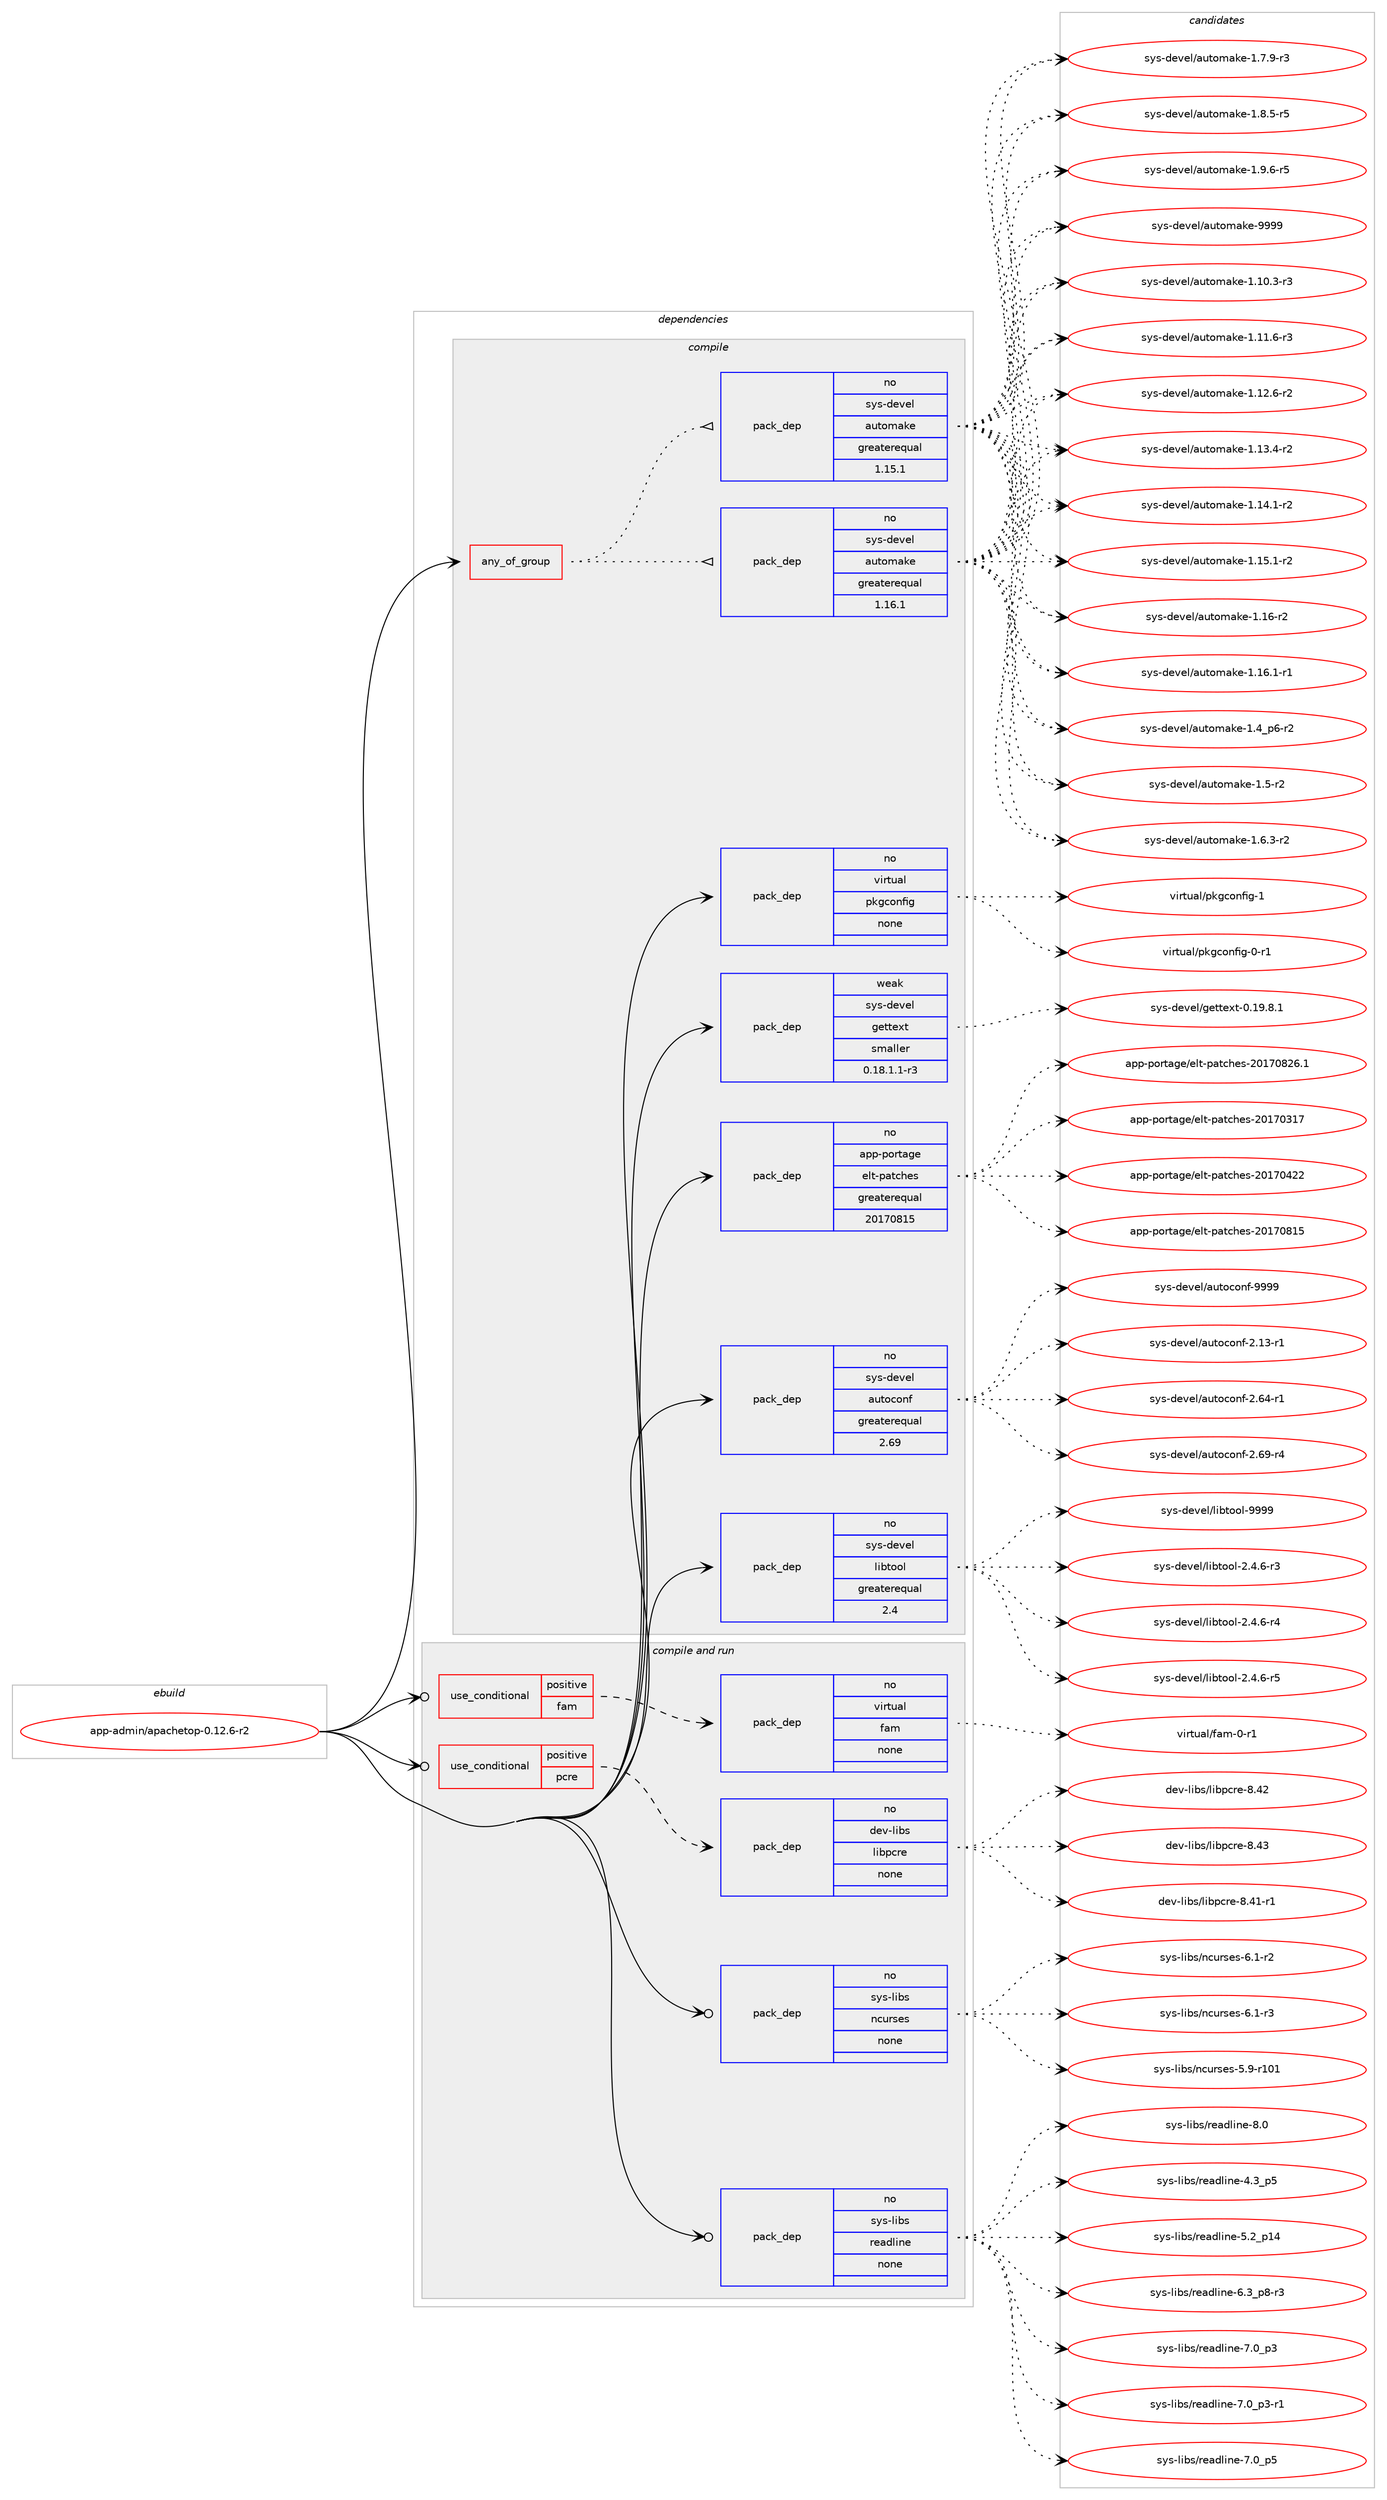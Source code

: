 digraph prolog {

# *************
# Graph options
# *************

newrank=true;
concentrate=true;
compound=true;
graph [rankdir=LR,fontname=Helvetica,fontsize=10,ranksep=1.5];#, ranksep=2.5, nodesep=0.2];
edge  [arrowhead=vee];
node  [fontname=Helvetica,fontsize=10];

# **********
# The ebuild
# **********

subgraph cluster_leftcol {
color=gray;
rank=same;
label=<<i>ebuild</i>>;
id [label="app-admin/apachetop-0.12.6-r2", color=red, width=4, href="../app-admin/apachetop-0.12.6-r2.svg"];
}

# ****************
# The dependencies
# ****************

subgraph cluster_midcol {
color=gray;
label=<<i>dependencies</i>>;
subgraph cluster_compile {
fillcolor="#eeeeee";
style=filled;
label=<<i>compile</i>>;
subgraph any19054 {
dependency1263893 [label=<<TABLE BORDER="0" CELLBORDER="1" CELLSPACING="0" CELLPADDING="4"><TR><TD CELLPADDING="10">any_of_group</TD></TR></TABLE>>, shape=none, color=red];subgraph pack899721 {
dependency1263894 [label=<<TABLE BORDER="0" CELLBORDER="1" CELLSPACING="0" CELLPADDING="4" WIDTH="220"><TR><TD ROWSPAN="6" CELLPADDING="30">pack_dep</TD></TR><TR><TD WIDTH="110">no</TD></TR><TR><TD>sys-devel</TD></TR><TR><TD>automake</TD></TR><TR><TD>greaterequal</TD></TR><TR><TD>1.16.1</TD></TR></TABLE>>, shape=none, color=blue];
}
dependency1263893:e -> dependency1263894:w [weight=20,style="dotted",arrowhead="oinv"];
subgraph pack899722 {
dependency1263895 [label=<<TABLE BORDER="0" CELLBORDER="1" CELLSPACING="0" CELLPADDING="4" WIDTH="220"><TR><TD ROWSPAN="6" CELLPADDING="30">pack_dep</TD></TR><TR><TD WIDTH="110">no</TD></TR><TR><TD>sys-devel</TD></TR><TR><TD>automake</TD></TR><TR><TD>greaterequal</TD></TR><TR><TD>1.15.1</TD></TR></TABLE>>, shape=none, color=blue];
}
dependency1263893:e -> dependency1263895:w [weight=20,style="dotted",arrowhead="oinv"];
}
id:e -> dependency1263893:w [weight=20,style="solid",arrowhead="vee"];
subgraph pack899723 {
dependency1263896 [label=<<TABLE BORDER="0" CELLBORDER="1" CELLSPACING="0" CELLPADDING="4" WIDTH="220"><TR><TD ROWSPAN="6" CELLPADDING="30">pack_dep</TD></TR><TR><TD WIDTH="110">no</TD></TR><TR><TD>app-portage</TD></TR><TR><TD>elt-patches</TD></TR><TR><TD>greaterequal</TD></TR><TR><TD>20170815</TD></TR></TABLE>>, shape=none, color=blue];
}
id:e -> dependency1263896:w [weight=20,style="solid",arrowhead="vee"];
subgraph pack899724 {
dependency1263897 [label=<<TABLE BORDER="0" CELLBORDER="1" CELLSPACING="0" CELLPADDING="4" WIDTH="220"><TR><TD ROWSPAN="6" CELLPADDING="30">pack_dep</TD></TR><TR><TD WIDTH="110">no</TD></TR><TR><TD>sys-devel</TD></TR><TR><TD>autoconf</TD></TR><TR><TD>greaterequal</TD></TR><TR><TD>2.69</TD></TR></TABLE>>, shape=none, color=blue];
}
id:e -> dependency1263897:w [weight=20,style="solid",arrowhead="vee"];
subgraph pack899725 {
dependency1263898 [label=<<TABLE BORDER="0" CELLBORDER="1" CELLSPACING="0" CELLPADDING="4" WIDTH="220"><TR><TD ROWSPAN="6" CELLPADDING="30">pack_dep</TD></TR><TR><TD WIDTH="110">no</TD></TR><TR><TD>sys-devel</TD></TR><TR><TD>libtool</TD></TR><TR><TD>greaterequal</TD></TR><TR><TD>2.4</TD></TR></TABLE>>, shape=none, color=blue];
}
id:e -> dependency1263898:w [weight=20,style="solid",arrowhead="vee"];
subgraph pack899726 {
dependency1263899 [label=<<TABLE BORDER="0" CELLBORDER="1" CELLSPACING="0" CELLPADDING="4" WIDTH="220"><TR><TD ROWSPAN="6" CELLPADDING="30">pack_dep</TD></TR><TR><TD WIDTH="110">no</TD></TR><TR><TD>virtual</TD></TR><TR><TD>pkgconfig</TD></TR><TR><TD>none</TD></TR><TR><TD></TD></TR></TABLE>>, shape=none, color=blue];
}
id:e -> dependency1263899:w [weight=20,style="solid",arrowhead="vee"];
subgraph pack899727 {
dependency1263900 [label=<<TABLE BORDER="0" CELLBORDER="1" CELLSPACING="0" CELLPADDING="4" WIDTH="220"><TR><TD ROWSPAN="6" CELLPADDING="30">pack_dep</TD></TR><TR><TD WIDTH="110">weak</TD></TR><TR><TD>sys-devel</TD></TR><TR><TD>gettext</TD></TR><TR><TD>smaller</TD></TR><TR><TD>0.18.1.1-r3</TD></TR></TABLE>>, shape=none, color=blue];
}
id:e -> dependency1263900:w [weight=20,style="solid",arrowhead="vee"];
}
subgraph cluster_compileandrun {
fillcolor="#eeeeee";
style=filled;
label=<<i>compile and run</i>>;
subgraph cond344602 {
dependency1263901 [label=<<TABLE BORDER="0" CELLBORDER="1" CELLSPACING="0" CELLPADDING="4"><TR><TD ROWSPAN="3" CELLPADDING="10">use_conditional</TD></TR><TR><TD>positive</TD></TR><TR><TD>fam</TD></TR></TABLE>>, shape=none, color=red];
subgraph pack899728 {
dependency1263902 [label=<<TABLE BORDER="0" CELLBORDER="1" CELLSPACING="0" CELLPADDING="4" WIDTH="220"><TR><TD ROWSPAN="6" CELLPADDING="30">pack_dep</TD></TR><TR><TD WIDTH="110">no</TD></TR><TR><TD>virtual</TD></TR><TR><TD>fam</TD></TR><TR><TD>none</TD></TR><TR><TD></TD></TR></TABLE>>, shape=none, color=blue];
}
dependency1263901:e -> dependency1263902:w [weight=20,style="dashed",arrowhead="vee"];
}
id:e -> dependency1263901:w [weight=20,style="solid",arrowhead="odotvee"];
subgraph cond344603 {
dependency1263903 [label=<<TABLE BORDER="0" CELLBORDER="1" CELLSPACING="0" CELLPADDING="4"><TR><TD ROWSPAN="3" CELLPADDING="10">use_conditional</TD></TR><TR><TD>positive</TD></TR><TR><TD>pcre</TD></TR></TABLE>>, shape=none, color=red];
subgraph pack899729 {
dependency1263904 [label=<<TABLE BORDER="0" CELLBORDER="1" CELLSPACING="0" CELLPADDING="4" WIDTH="220"><TR><TD ROWSPAN="6" CELLPADDING="30">pack_dep</TD></TR><TR><TD WIDTH="110">no</TD></TR><TR><TD>dev-libs</TD></TR><TR><TD>libpcre</TD></TR><TR><TD>none</TD></TR><TR><TD></TD></TR></TABLE>>, shape=none, color=blue];
}
dependency1263903:e -> dependency1263904:w [weight=20,style="dashed",arrowhead="vee"];
}
id:e -> dependency1263903:w [weight=20,style="solid",arrowhead="odotvee"];
subgraph pack899730 {
dependency1263905 [label=<<TABLE BORDER="0" CELLBORDER="1" CELLSPACING="0" CELLPADDING="4" WIDTH="220"><TR><TD ROWSPAN="6" CELLPADDING="30">pack_dep</TD></TR><TR><TD WIDTH="110">no</TD></TR><TR><TD>sys-libs</TD></TR><TR><TD>ncurses</TD></TR><TR><TD>none</TD></TR><TR><TD></TD></TR></TABLE>>, shape=none, color=blue];
}
id:e -> dependency1263905:w [weight=20,style="solid",arrowhead="odotvee"];
subgraph pack899731 {
dependency1263906 [label=<<TABLE BORDER="0" CELLBORDER="1" CELLSPACING="0" CELLPADDING="4" WIDTH="220"><TR><TD ROWSPAN="6" CELLPADDING="30">pack_dep</TD></TR><TR><TD WIDTH="110">no</TD></TR><TR><TD>sys-libs</TD></TR><TR><TD>readline</TD></TR><TR><TD>none</TD></TR><TR><TD></TD></TR></TABLE>>, shape=none, color=blue];
}
id:e -> dependency1263906:w [weight=20,style="solid",arrowhead="odotvee"];
}
subgraph cluster_run {
fillcolor="#eeeeee";
style=filled;
label=<<i>run</i>>;
}
}

# **************
# The candidates
# **************

subgraph cluster_choices {
rank=same;
color=gray;
label=<<i>candidates</i>>;

subgraph choice899721 {
color=black;
nodesep=1;
choice11512111545100101118101108479711711611110997107101454946494846514511451 [label="sys-devel/automake-1.10.3-r3", color=red, width=4,href="../sys-devel/automake-1.10.3-r3.svg"];
choice11512111545100101118101108479711711611110997107101454946494946544511451 [label="sys-devel/automake-1.11.6-r3", color=red, width=4,href="../sys-devel/automake-1.11.6-r3.svg"];
choice11512111545100101118101108479711711611110997107101454946495046544511450 [label="sys-devel/automake-1.12.6-r2", color=red, width=4,href="../sys-devel/automake-1.12.6-r2.svg"];
choice11512111545100101118101108479711711611110997107101454946495146524511450 [label="sys-devel/automake-1.13.4-r2", color=red, width=4,href="../sys-devel/automake-1.13.4-r2.svg"];
choice11512111545100101118101108479711711611110997107101454946495246494511450 [label="sys-devel/automake-1.14.1-r2", color=red, width=4,href="../sys-devel/automake-1.14.1-r2.svg"];
choice11512111545100101118101108479711711611110997107101454946495346494511450 [label="sys-devel/automake-1.15.1-r2", color=red, width=4,href="../sys-devel/automake-1.15.1-r2.svg"];
choice1151211154510010111810110847971171161111099710710145494649544511450 [label="sys-devel/automake-1.16-r2", color=red, width=4,href="../sys-devel/automake-1.16-r2.svg"];
choice11512111545100101118101108479711711611110997107101454946495446494511449 [label="sys-devel/automake-1.16.1-r1", color=red, width=4,href="../sys-devel/automake-1.16.1-r1.svg"];
choice115121115451001011181011084797117116111109971071014549465295112544511450 [label="sys-devel/automake-1.4_p6-r2", color=red, width=4,href="../sys-devel/automake-1.4_p6-r2.svg"];
choice11512111545100101118101108479711711611110997107101454946534511450 [label="sys-devel/automake-1.5-r2", color=red, width=4,href="../sys-devel/automake-1.5-r2.svg"];
choice115121115451001011181011084797117116111109971071014549465446514511450 [label="sys-devel/automake-1.6.3-r2", color=red, width=4,href="../sys-devel/automake-1.6.3-r2.svg"];
choice115121115451001011181011084797117116111109971071014549465546574511451 [label="sys-devel/automake-1.7.9-r3", color=red, width=4,href="../sys-devel/automake-1.7.9-r3.svg"];
choice115121115451001011181011084797117116111109971071014549465646534511453 [label="sys-devel/automake-1.8.5-r5", color=red, width=4,href="../sys-devel/automake-1.8.5-r5.svg"];
choice115121115451001011181011084797117116111109971071014549465746544511453 [label="sys-devel/automake-1.9.6-r5", color=red, width=4,href="../sys-devel/automake-1.9.6-r5.svg"];
choice115121115451001011181011084797117116111109971071014557575757 [label="sys-devel/automake-9999", color=red, width=4,href="../sys-devel/automake-9999.svg"];
dependency1263894:e -> choice11512111545100101118101108479711711611110997107101454946494846514511451:w [style=dotted,weight="100"];
dependency1263894:e -> choice11512111545100101118101108479711711611110997107101454946494946544511451:w [style=dotted,weight="100"];
dependency1263894:e -> choice11512111545100101118101108479711711611110997107101454946495046544511450:w [style=dotted,weight="100"];
dependency1263894:e -> choice11512111545100101118101108479711711611110997107101454946495146524511450:w [style=dotted,weight="100"];
dependency1263894:e -> choice11512111545100101118101108479711711611110997107101454946495246494511450:w [style=dotted,weight="100"];
dependency1263894:e -> choice11512111545100101118101108479711711611110997107101454946495346494511450:w [style=dotted,weight="100"];
dependency1263894:e -> choice1151211154510010111810110847971171161111099710710145494649544511450:w [style=dotted,weight="100"];
dependency1263894:e -> choice11512111545100101118101108479711711611110997107101454946495446494511449:w [style=dotted,weight="100"];
dependency1263894:e -> choice115121115451001011181011084797117116111109971071014549465295112544511450:w [style=dotted,weight="100"];
dependency1263894:e -> choice11512111545100101118101108479711711611110997107101454946534511450:w [style=dotted,weight="100"];
dependency1263894:e -> choice115121115451001011181011084797117116111109971071014549465446514511450:w [style=dotted,weight="100"];
dependency1263894:e -> choice115121115451001011181011084797117116111109971071014549465546574511451:w [style=dotted,weight="100"];
dependency1263894:e -> choice115121115451001011181011084797117116111109971071014549465646534511453:w [style=dotted,weight="100"];
dependency1263894:e -> choice115121115451001011181011084797117116111109971071014549465746544511453:w [style=dotted,weight="100"];
dependency1263894:e -> choice115121115451001011181011084797117116111109971071014557575757:w [style=dotted,weight="100"];
}
subgraph choice899722 {
color=black;
nodesep=1;
choice11512111545100101118101108479711711611110997107101454946494846514511451 [label="sys-devel/automake-1.10.3-r3", color=red, width=4,href="../sys-devel/automake-1.10.3-r3.svg"];
choice11512111545100101118101108479711711611110997107101454946494946544511451 [label="sys-devel/automake-1.11.6-r3", color=red, width=4,href="../sys-devel/automake-1.11.6-r3.svg"];
choice11512111545100101118101108479711711611110997107101454946495046544511450 [label="sys-devel/automake-1.12.6-r2", color=red, width=4,href="../sys-devel/automake-1.12.6-r2.svg"];
choice11512111545100101118101108479711711611110997107101454946495146524511450 [label="sys-devel/automake-1.13.4-r2", color=red, width=4,href="../sys-devel/automake-1.13.4-r2.svg"];
choice11512111545100101118101108479711711611110997107101454946495246494511450 [label="sys-devel/automake-1.14.1-r2", color=red, width=4,href="../sys-devel/automake-1.14.1-r2.svg"];
choice11512111545100101118101108479711711611110997107101454946495346494511450 [label="sys-devel/automake-1.15.1-r2", color=red, width=4,href="../sys-devel/automake-1.15.1-r2.svg"];
choice1151211154510010111810110847971171161111099710710145494649544511450 [label="sys-devel/automake-1.16-r2", color=red, width=4,href="../sys-devel/automake-1.16-r2.svg"];
choice11512111545100101118101108479711711611110997107101454946495446494511449 [label="sys-devel/automake-1.16.1-r1", color=red, width=4,href="../sys-devel/automake-1.16.1-r1.svg"];
choice115121115451001011181011084797117116111109971071014549465295112544511450 [label="sys-devel/automake-1.4_p6-r2", color=red, width=4,href="../sys-devel/automake-1.4_p6-r2.svg"];
choice11512111545100101118101108479711711611110997107101454946534511450 [label="sys-devel/automake-1.5-r2", color=red, width=4,href="../sys-devel/automake-1.5-r2.svg"];
choice115121115451001011181011084797117116111109971071014549465446514511450 [label="sys-devel/automake-1.6.3-r2", color=red, width=4,href="../sys-devel/automake-1.6.3-r2.svg"];
choice115121115451001011181011084797117116111109971071014549465546574511451 [label="sys-devel/automake-1.7.9-r3", color=red, width=4,href="../sys-devel/automake-1.7.9-r3.svg"];
choice115121115451001011181011084797117116111109971071014549465646534511453 [label="sys-devel/automake-1.8.5-r5", color=red, width=4,href="../sys-devel/automake-1.8.5-r5.svg"];
choice115121115451001011181011084797117116111109971071014549465746544511453 [label="sys-devel/automake-1.9.6-r5", color=red, width=4,href="../sys-devel/automake-1.9.6-r5.svg"];
choice115121115451001011181011084797117116111109971071014557575757 [label="sys-devel/automake-9999", color=red, width=4,href="../sys-devel/automake-9999.svg"];
dependency1263895:e -> choice11512111545100101118101108479711711611110997107101454946494846514511451:w [style=dotted,weight="100"];
dependency1263895:e -> choice11512111545100101118101108479711711611110997107101454946494946544511451:w [style=dotted,weight="100"];
dependency1263895:e -> choice11512111545100101118101108479711711611110997107101454946495046544511450:w [style=dotted,weight="100"];
dependency1263895:e -> choice11512111545100101118101108479711711611110997107101454946495146524511450:w [style=dotted,weight="100"];
dependency1263895:e -> choice11512111545100101118101108479711711611110997107101454946495246494511450:w [style=dotted,weight="100"];
dependency1263895:e -> choice11512111545100101118101108479711711611110997107101454946495346494511450:w [style=dotted,weight="100"];
dependency1263895:e -> choice1151211154510010111810110847971171161111099710710145494649544511450:w [style=dotted,weight="100"];
dependency1263895:e -> choice11512111545100101118101108479711711611110997107101454946495446494511449:w [style=dotted,weight="100"];
dependency1263895:e -> choice115121115451001011181011084797117116111109971071014549465295112544511450:w [style=dotted,weight="100"];
dependency1263895:e -> choice11512111545100101118101108479711711611110997107101454946534511450:w [style=dotted,weight="100"];
dependency1263895:e -> choice115121115451001011181011084797117116111109971071014549465446514511450:w [style=dotted,weight="100"];
dependency1263895:e -> choice115121115451001011181011084797117116111109971071014549465546574511451:w [style=dotted,weight="100"];
dependency1263895:e -> choice115121115451001011181011084797117116111109971071014549465646534511453:w [style=dotted,weight="100"];
dependency1263895:e -> choice115121115451001011181011084797117116111109971071014549465746544511453:w [style=dotted,weight="100"];
dependency1263895:e -> choice115121115451001011181011084797117116111109971071014557575757:w [style=dotted,weight="100"];
}
subgraph choice899723 {
color=black;
nodesep=1;
choice97112112451121111141169710310147101108116451129711699104101115455048495548514955 [label="app-portage/elt-patches-20170317", color=red, width=4,href="../app-portage/elt-patches-20170317.svg"];
choice97112112451121111141169710310147101108116451129711699104101115455048495548525050 [label="app-portage/elt-patches-20170422", color=red, width=4,href="../app-portage/elt-patches-20170422.svg"];
choice97112112451121111141169710310147101108116451129711699104101115455048495548564953 [label="app-portage/elt-patches-20170815", color=red, width=4,href="../app-portage/elt-patches-20170815.svg"];
choice971121124511211111411697103101471011081164511297116991041011154550484955485650544649 [label="app-portage/elt-patches-20170826.1", color=red, width=4,href="../app-portage/elt-patches-20170826.1.svg"];
dependency1263896:e -> choice97112112451121111141169710310147101108116451129711699104101115455048495548514955:w [style=dotted,weight="100"];
dependency1263896:e -> choice97112112451121111141169710310147101108116451129711699104101115455048495548525050:w [style=dotted,weight="100"];
dependency1263896:e -> choice97112112451121111141169710310147101108116451129711699104101115455048495548564953:w [style=dotted,weight="100"];
dependency1263896:e -> choice971121124511211111411697103101471011081164511297116991041011154550484955485650544649:w [style=dotted,weight="100"];
}
subgraph choice899724 {
color=black;
nodesep=1;
choice1151211154510010111810110847971171161119911111010245504649514511449 [label="sys-devel/autoconf-2.13-r1", color=red, width=4,href="../sys-devel/autoconf-2.13-r1.svg"];
choice1151211154510010111810110847971171161119911111010245504654524511449 [label="sys-devel/autoconf-2.64-r1", color=red, width=4,href="../sys-devel/autoconf-2.64-r1.svg"];
choice1151211154510010111810110847971171161119911111010245504654574511452 [label="sys-devel/autoconf-2.69-r4", color=red, width=4,href="../sys-devel/autoconf-2.69-r4.svg"];
choice115121115451001011181011084797117116111991111101024557575757 [label="sys-devel/autoconf-9999", color=red, width=4,href="../sys-devel/autoconf-9999.svg"];
dependency1263897:e -> choice1151211154510010111810110847971171161119911111010245504649514511449:w [style=dotted,weight="100"];
dependency1263897:e -> choice1151211154510010111810110847971171161119911111010245504654524511449:w [style=dotted,weight="100"];
dependency1263897:e -> choice1151211154510010111810110847971171161119911111010245504654574511452:w [style=dotted,weight="100"];
dependency1263897:e -> choice115121115451001011181011084797117116111991111101024557575757:w [style=dotted,weight="100"];
}
subgraph choice899725 {
color=black;
nodesep=1;
choice1151211154510010111810110847108105981161111111084550465246544511451 [label="sys-devel/libtool-2.4.6-r3", color=red, width=4,href="../sys-devel/libtool-2.4.6-r3.svg"];
choice1151211154510010111810110847108105981161111111084550465246544511452 [label="sys-devel/libtool-2.4.6-r4", color=red, width=4,href="../sys-devel/libtool-2.4.6-r4.svg"];
choice1151211154510010111810110847108105981161111111084550465246544511453 [label="sys-devel/libtool-2.4.6-r5", color=red, width=4,href="../sys-devel/libtool-2.4.6-r5.svg"];
choice1151211154510010111810110847108105981161111111084557575757 [label="sys-devel/libtool-9999", color=red, width=4,href="../sys-devel/libtool-9999.svg"];
dependency1263898:e -> choice1151211154510010111810110847108105981161111111084550465246544511451:w [style=dotted,weight="100"];
dependency1263898:e -> choice1151211154510010111810110847108105981161111111084550465246544511452:w [style=dotted,weight="100"];
dependency1263898:e -> choice1151211154510010111810110847108105981161111111084550465246544511453:w [style=dotted,weight="100"];
dependency1263898:e -> choice1151211154510010111810110847108105981161111111084557575757:w [style=dotted,weight="100"];
}
subgraph choice899726 {
color=black;
nodesep=1;
choice11810511411611797108471121071039911111010210510345484511449 [label="virtual/pkgconfig-0-r1", color=red, width=4,href="../virtual/pkgconfig-0-r1.svg"];
choice1181051141161179710847112107103991111101021051034549 [label="virtual/pkgconfig-1", color=red, width=4,href="../virtual/pkgconfig-1.svg"];
dependency1263899:e -> choice11810511411611797108471121071039911111010210510345484511449:w [style=dotted,weight="100"];
dependency1263899:e -> choice1181051141161179710847112107103991111101021051034549:w [style=dotted,weight="100"];
}
subgraph choice899727 {
color=black;
nodesep=1;
choice1151211154510010111810110847103101116116101120116454846495746564649 [label="sys-devel/gettext-0.19.8.1", color=red, width=4,href="../sys-devel/gettext-0.19.8.1.svg"];
dependency1263900:e -> choice1151211154510010111810110847103101116116101120116454846495746564649:w [style=dotted,weight="100"];
}
subgraph choice899728 {
color=black;
nodesep=1;
choice11810511411611797108471029710945484511449 [label="virtual/fam-0-r1", color=red, width=4,href="../virtual/fam-0-r1.svg"];
dependency1263902:e -> choice11810511411611797108471029710945484511449:w [style=dotted,weight="100"];
}
subgraph choice899729 {
color=black;
nodesep=1;
choice100101118451081059811547108105981129911410145564652494511449 [label="dev-libs/libpcre-8.41-r1", color=red, width=4,href="../dev-libs/libpcre-8.41-r1.svg"];
choice10010111845108105981154710810598112991141014556465250 [label="dev-libs/libpcre-8.42", color=red, width=4,href="../dev-libs/libpcre-8.42.svg"];
choice10010111845108105981154710810598112991141014556465251 [label="dev-libs/libpcre-8.43", color=red, width=4,href="../dev-libs/libpcre-8.43.svg"];
dependency1263904:e -> choice100101118451081059811547108105981129911410145564652494511449:w [style=dotted,weight="100"];
dependency1263904:e -> choice10010111845108105981154710810598112991141014556465250:w [style=dotted,weight="100"];
dependency1263904:e -> choice10010111845108105981154710810598112991141014556465251:w [style=dotted,weight="100"];
}
subgraph choice899730 {
color=black;
nodesep=1;
choice115121115451081059811547110991171141151011154553465745114494849 [label="sys-libs/ncurses-5.9-r101", color=red, width=4,href="../sys-libs/ncurses-5.9-r101.svg"];
choice11512111545108105981154711099117114115101115455446494511450 [label="sys-libs/ncurses-6.1-r2", color=red, width=4,href="../sys-libs/ncurses-6.1-r2.svg"];
choice11512111545108105981154711099117114115101115455446494511451 [label="sys-libs/ncurses-6.1-r3", color=red, width=4,href="../sys-libs/ncurses-6.1-r3.svg"];
dependency1263905:e -> choice115121115451081059811547110991171141151011154553465745114494849:w [style=dotted,weight="100"];
dependency1263905:e -> choice11512111545108105981154711099117114115101115455446494511450:w [style=dotted,weight="100"];
dependency1263905:e -> choice11512111545108105981154711099117114115101115455446494511451:w [style=dotted,weight="100"];
}
subgraph choice899731 {
color=black;
nodesep=1;
choice11512111545108105981154711410197100108105110101455246519511253 [label="sys-libs/readline-4.3_p5", color=red, width=4,href="../sys-libs/readline-4.3_p5.svg"];
choice1151211154510810598115471141019710010810511010145534650951124952 [label="sys-libs/readline-5.2_p14", color=red, width=4,href="../sys-libs/readline-5.2_p14.svg"];
choice115121115451081059811547114101971001081051101014554465195112564511451 [label="sys-libs/readline-6.3_p8-r3", color=red, width=4,href="../sys-libs/readline-6.3_p8-r3.svg"];
choice11512111545108105981154711410197100108105110101455546489511251 [label="sys-libs/readline-7.0_p3", color=red, width=4,href="../sys-libs/readline-7.0_p3.svg"];
choice115121115451081059811547114101971001081051101014555464895112514511449 [label="sys-libs/readline-7.0_p3-r1", color=red, width=4,href="../sys-libs/readline-7.0_p3-r1.svg"];
choice11512111545108105981154711410197100108105110101455546489511253 [label="sys-libs/readline-7.0_p5", color=red, width=4,href="../sys-libs/readline-7.0_p5.svg"];
choice1151211154510810598115471141019710010810511010145564648 [label="sys-libs/readline-8.0", color=red, width=4,href="../sys-libs/readline-8.0.svg"];
dependency1263906:e -> choice11512111545108105981154711410197100108105110101455246519511253:w [style=dotted,weight="100"];
dependency1263906:e -> choice1151211154510810598115471141019710010810511010145534650951124952:w [style=dotted,weight="100"];
dependency1263906:e -> choice115121115451081059811547114101971001081051101014554465195112564511451:w [style=dotted,weight="100"];
dependency1263906:e -> choice11512111545108105981154711410197100108105110101455546489511251:w [style=dotted,weight="100"];
dependency1263906:e -> choice115121115451081059811547114101971001081051101014555464895112514511449:w [style=dotted,weight="100"];
dependency1263906:e -> choice11512111545108105981154711410197100108105110101455546489511253:w [style=dotted,weight="100"];
dependency1263906:e -> choice1151211154510810598115471141019710010810511010145564648:w [style=dotted,weight="100"];
}
}

}
